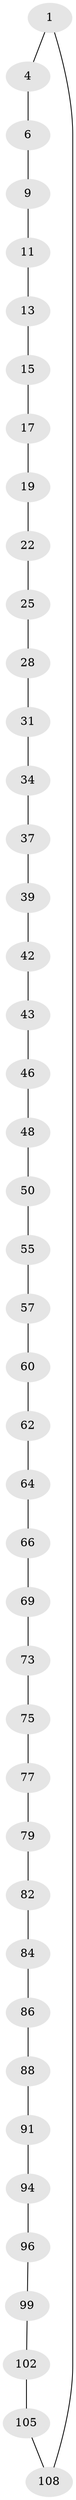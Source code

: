 // original degree distribution, {2: 1.0}
// Generated by graph-tools (version 1.1) at 2025/20/03/04/25 18:20:04]
// undirected, 43 vertices, 43 edges
graph export_dot {
graph [start="1"]
  node [color=gray90,style=filled];
  1 [super="+2"];
  4 [super="+5"];
  6 [super="+7"];
  9 [super="+10"];
  11 [super="+12"];
  13 [super="+14"];
  15 [super="+16"];
  17 [super="+18"];
  19 [super="+20"];
  22 [super="+23"];
  25 [super="+26"];
  28 [super="+29"];
  31 [super="+32"];
  34 [super="+35"];
  37 [super="+38"];
  39 [super="+40"];
  42;
  43 [super="+44"];
  46 [super="+47"];
  48 [super="+49"];
  50 [super="+51"];
  55 [super="+56"];
  57 [super="+58"];
  60 [super="+61"];
  62 [super="+63"];
  64 [super="+65"];
  66 [super="+67"];
  69 [super="+70"];
  73 [super="+74"];
  75 [super="+76"];
  77 [super="+78"];
  79 [super="+80"];
  82 [super="+83"];
  84 [super="+85"];
  86 [super="+87"];
  88 [super="+89"];
  91 [super="+92"];
  94 [super="+95"];
  96 [super="+97"];
  99 [super="+100"];
  102 [super="+103"];
  105 [super="+106"];
  108 [super="+109"];
  1 -- 108;
  1 -- 4;
  4 -- 6;
  6 -- 9;
  9 -- 11;
  11 -- 13;
  13 -- 15;
  15 -- 17;
  17 -- 19;
  19 -- 22;
  22 -- 25;
  25 -- 28;
  28 -- 31;
  31 -- 34;
  34 -- 37;
  37 -- 39;
  39 -- 42;
  42 -- 43;
  43 -- 46;
  46 -- 48;
  48 -- 50;
  50 -- 55;
  55 -- 57;
  57 -- 60;
  60 -- 62;
  62 -- 64;
  64 -- 66;
  66 -- 69;
  69 -- 73;
  73 -- 75;
  75 -- 77;
  77 -- 79;
  79 -- 82;
  82 -- 84;
  84 -- 86;
  86 -- 88;
  88 -- 91;
  91 -- 94;
  94 -- 96;
  96 -- 99;
  99 -- 102;
  102 -- 105;
  105 -- 108;
}
